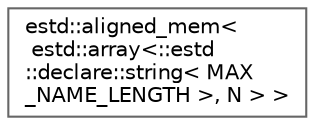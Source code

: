 digraph "Graphical Class Hierarchy"
{
 // LATEX_PDF_SIZE
  bgcolor="transparent";
  edge [fontname=Helvetica,fontsize=10,labelfontname=Helvetica,labelfontsize=10];
  node [fontname=Helvetica,fontsize=10,shape=box,height=0.2,width=0.4];
  rankdir="LR";
  Node0 [id="Node000000",label="estd::aligned_mem\<\l estd::array\<::estd\l::declare::string\< MAX\l_NAME_LENGTH \>, N \> \>",height=0.2,width=0.4,color="grey40", fillcolor="white", style="filled",URL="$df/d07/structestd_1_1aligned__mem.html",tooltip=" "];
}
